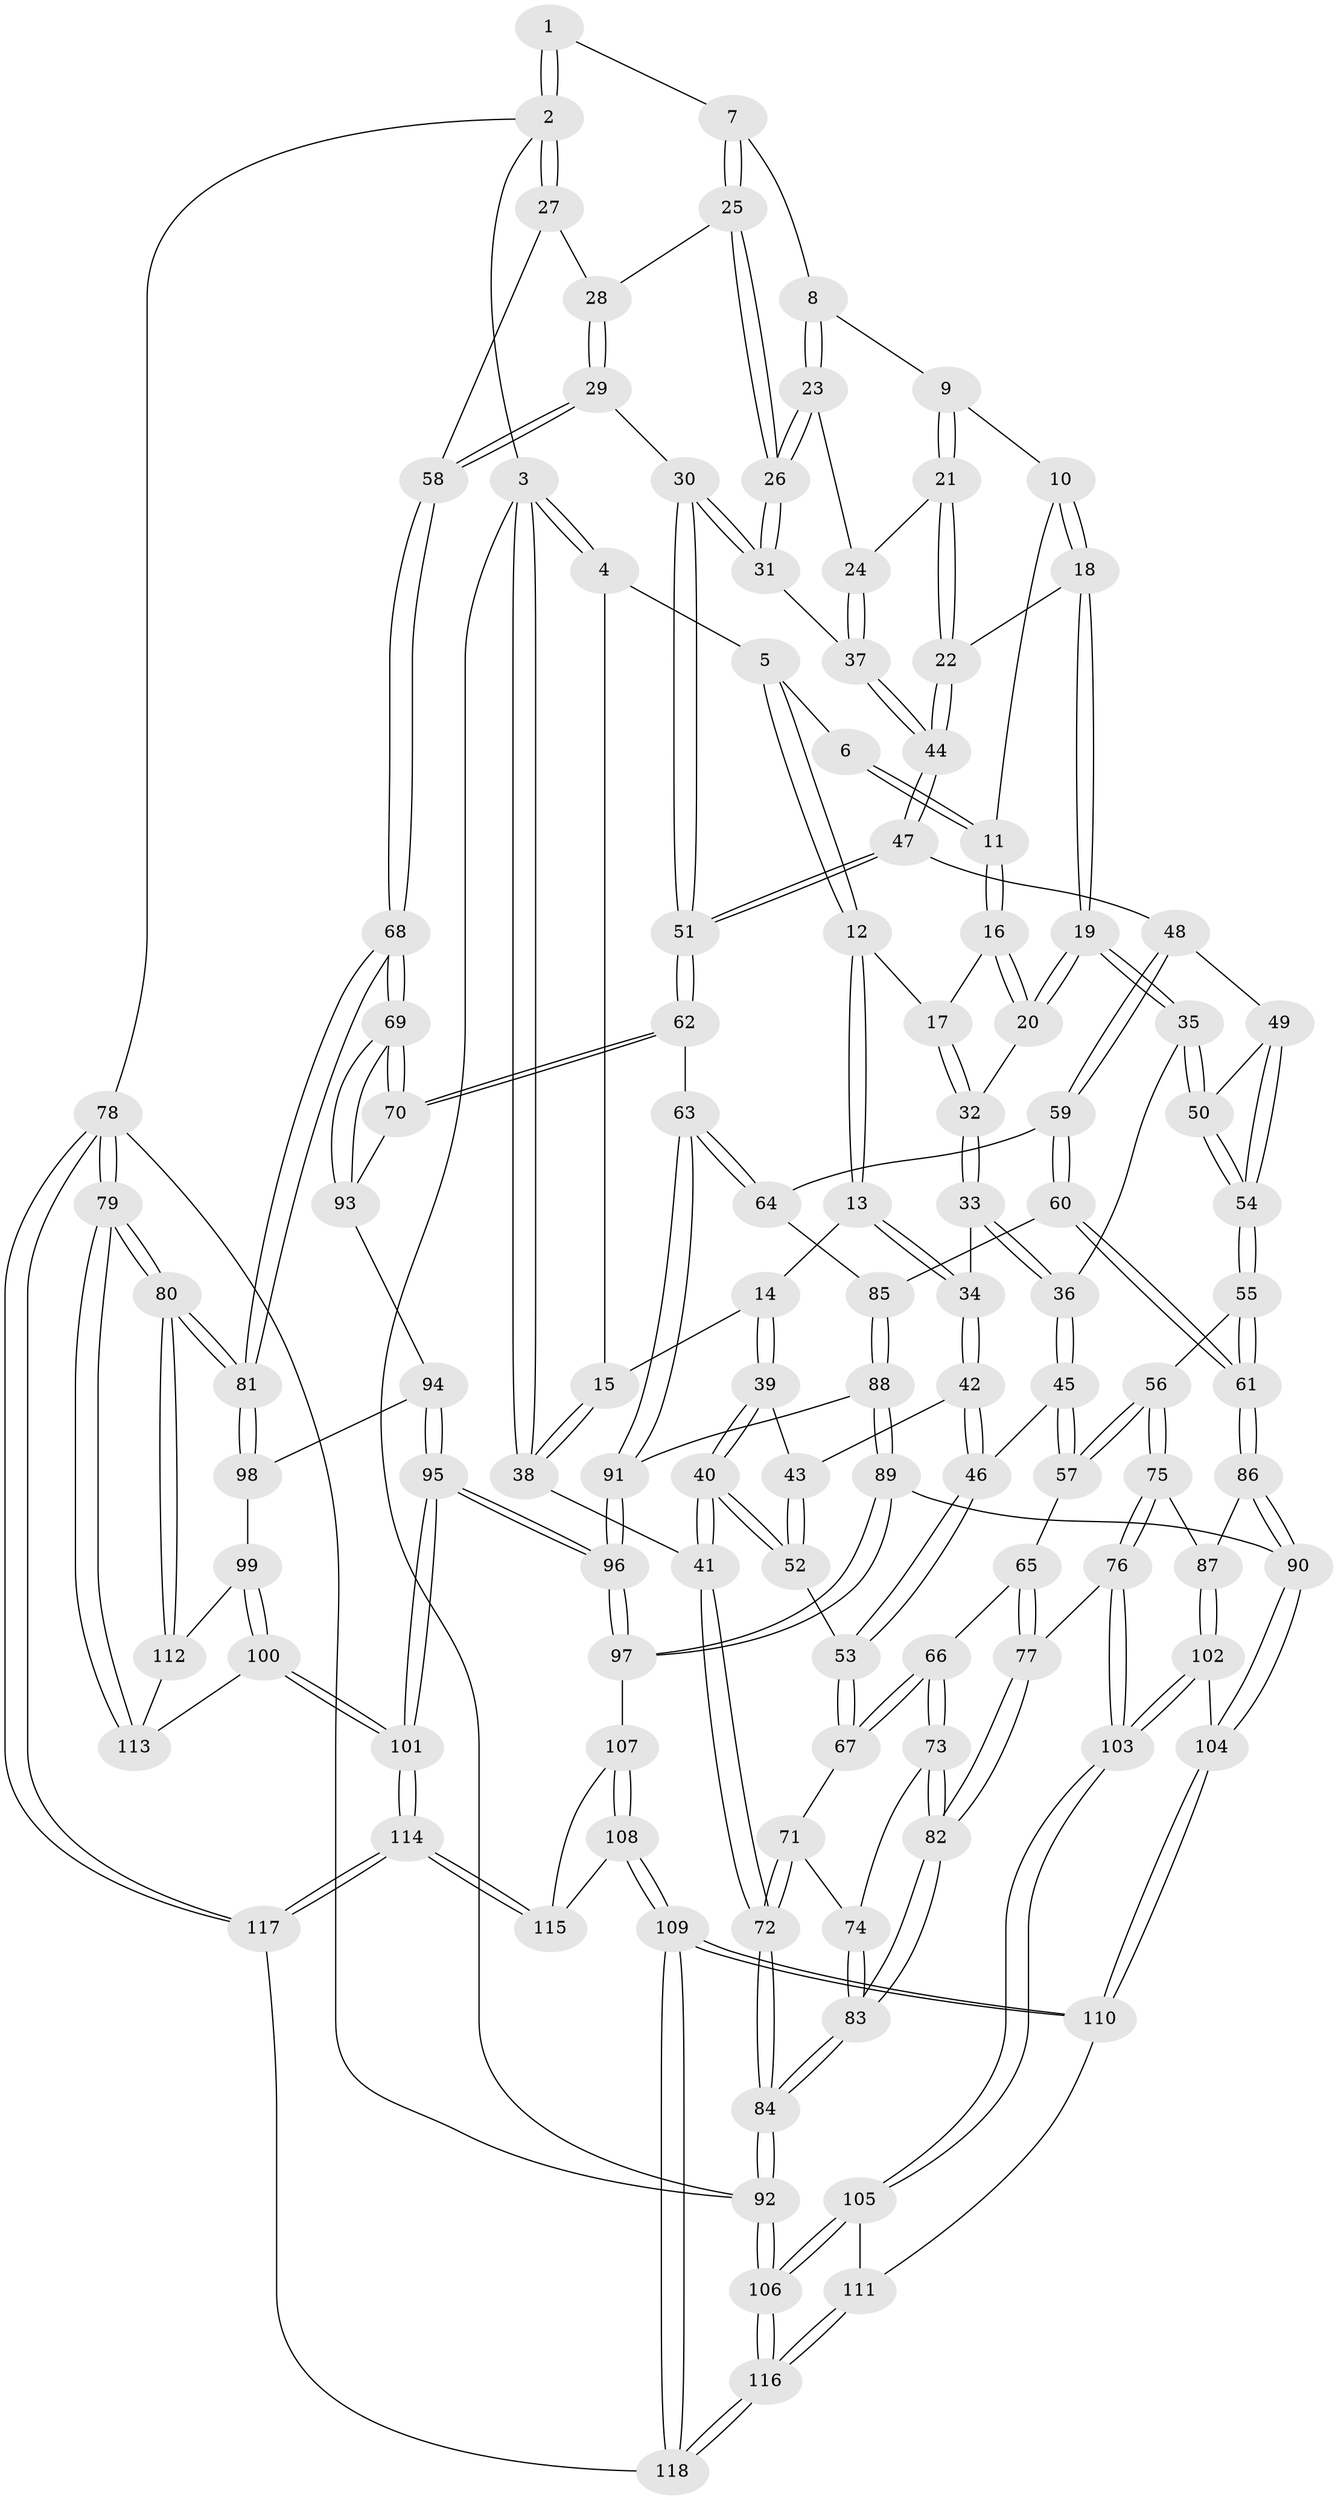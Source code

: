 // coarse degree distribution, {3: 0.647887323943662, 4: 0.15492957746478872, 5: 0.08450704225352113, 2: 0.11267605633802817}
// Generated by graph-tools (version 1.1) at 2025/54/03/04/25 22:54:17]
// undirected, 118 vertices, 292 edges
graph export_dot {
  node [color=gray90,style=filled];
  1 [pos="+0.8522497280048199+0"];
  2 [pos="+1+0"];
  3 [pos="+0+0"];
  4 [pos="+0+0"];
  5 [pos="+0.1571936238305442+0"];
  6 [pos="+0.41559583235054787+0"];
  7 [pos="+0.7480350713652066+0.07307093852397441"];
  8 [pos="+0.6833840621367171+0.10058703915436175"];
  9 [pos="+0.682913852821593+0.10063991573197588"];
  10 [pos="+0.5028230433639389+0.038287493955433606"];
  11 [pos="+0.453260359387957+0"];
  12 [pos="+0.1584807871582682+0"];
  13 [pos="+0.12352873302267516+0.20543026951474636"];
  14 [pos="+0.06398957155306807+0.21701263100738258"];
  15 [pos="+0.04350342956449302+0.21013307680254092"];
  16 [pos="+0.38584825849888565+0.11898174376138372"];
  17 [pos="+0.27655294524920737+0.18364182829219264"];
  18 [pos="+0.5291923221927032+0.23749229335082067"];
  19 [pos="+0.4635947153968537+0.2740564571612554"];
  20 [pos="+0.4160502844992286+0.22123692101180253"];
  21 [pos="+0.5751727026744952+0.22785916869853567"];
  22 [pos="+0.5404695331240177+0.24010218979667236"];
  23 [pos="+0.6872151385285298+0.2357599565118514"];
  24 [pos="+0.6690462820077744+0.23936160588357405"];
  25 [pos="+0.8047224619623031+0.15587065867045669"];
  26 [pos="+0.7433970838390959+0.2560903359716021"];
  27 [pos="+1+0"];
  28 [pos="+0.8051775048665585+0.15601490919708774"];
  29 [pos="+1+0.30636981216378945"];
  30 [pos="+0.8584418826568647+0.40029262958594874"];
  31 [pos="+0.752750855873598+0.2940445582734454"];
  32 [pos="+0.27443131070785154+0.19218912740331723"];
  33 [pos="+0.2576929106065259+0.21906009603689908"];
  34 [pos="+0.1729040642210825+0.23914140870537123"];
  35 [pos="+0.42648742791527045+0.3346776672010042"];
  36 [pos="+0.3466032266715747+0.347538056205332"];
  37 [pos="+0.6551469799237998+0.3412411052969691"];
  38 [pos="+0+0.20810573631805404"];
  39 [pos="+0.04853521689283176+0.29504558240873524"];
  40 [pos="+0+0.4152781147334326"];
  41 [pos="+0+0.4275876339325551"];
  42 [pos="+0.16696618227050747+0.2983144277487333"];
  43 [pos="+0.12221675709065383+0.35315624445023114"];
  44 [pos="+0.6292061361728178+0.3636666379848226"];
  45 [pos="+0.28777583186248035+0.4111012764827403"];
  46 [pos="+0.27232348690598385+0.4073625205365447"];
  47 [pos="+0.6288983230020181+0.39767423815441705"];
  48 [pos="+0.6172253077575085+0.4155217790018375"];
  49 [pos="+0.6008577051346861+0.4141185206584509"];
  50 [pos="+0.4381591661814682+0.3542448327573358"];
  51 [pos="+0.8461902201808436+0.4222905455743926"];
  52 [pos="+0.0938449767591427+0.4436968596982007"];
  53 [pos="+0.09405366434978213+0.4438947163037588"];
  54 [pos="+0.4614792673287215+0.47129537368688196"];
  55 [pos="+0.4572341772966742+0.5238013846660746"];
  56 [pos="+0.3460997469844701+0.5441348901884802"];
  57 [pos="+0.3006573640064781+0.5076484256222457"];
  58 [pos="+1+0.26357925984761604"];
  59 [pos="+0.6196279396028761+0.472283499841671"];
  60 [pos="+0.5214498690226026+0.5590223370304348"];
  61 [pos="+0.5029985152180857+0.5593383927711819"];
  62 [pos="+0.8216083615428966+0.5661604850065296"];
  63 [pos="+0.7797122121523773+0.578843108876663"];
  64 [pos="+0.7080121857838516+0.5450151877087263"];
  65 [pos="+0.23827686743346504+0.5374583667228265"];
  66 [pos="+0.16052250582071192+0.5408606059649818"];
  67 [pos="+0.11340857403114486+0.501163683081609"];
  68 [pos="+1+0.5561387688954376"];
  69 [pos="+1+0.5573638807953103"];
  70 [pos="+0.8275690207402621+0.571260110863538"];
  71 [pos="+0.0733218101347927+0.5530013757049727"];
  72 [pos="+0+0.6717199800471099"];
  73 [pos="+0.15496849140567384+0.5998925459624336"];
  74 [pos="+0.07732172504339704+0.5936613072873451"];
  75 [pos="+0.34225742833235573+0.5930174488897795"];
  76 [pos="+0.23880517416169642+0.7062281055605545"];
  77 [pos="+0.23135464442130707+0.7055730797226513"];
  78 [pos="+1+1"];
  79 [pos="+1+1"];
  80 [pos="+1+0.9885760271300463"];
  81 [pos="+1+0.7268638943424791"];
  82 [pos="+0.15061076224477304+0.7204216031892751"];
  83 [pos="+0.07373168059727463+0.7724032987143864"];
  84 [pos="+0+1"];
  85 [pos="+0.5695456657332792+0.5965190036866732"];
  86 [pos="+0.49717417957001603+0.5783218522389368"];
  87 [pos="+0.423001159188711+0.7103505069247902"];
  88 [pos="+0.6160095521309117+0.6701311154236536"];
  89 [pos="+0.5878316488598424+0.7317348470326798"];
  90 [pos="+0.5474735426404757+0.7368305955888835"];
  91 [pos="+0.7367826198804968+0.6278235127818007"];
  92 [pos="+0+1"];
  93 [pos="+0.8795948895754674+0.6774902724146625"];
  94 [pos="+0.8818978673391651+0.6839194383235327"];
  95 [pos="+0.7496404082604249+0.8505661950113609"];
  96 [pos="+0.7211674209948277+0.8224166617651587"];
  97 [pos="+0.6474898994789292+0.7995284259593669"];
  98 [pos="+0.9090738763199416+0.7076794221291449"];
  99 [pos="+0.9220957959805378+0.7821978599289278"];
  100 [pos="+0.8404031810599102+0.8835352020517534"];
  101 [pos="+0.7693262902341386+0.9009770017913247"];
  102 [pos="+0.4233906148802924+0.7207634096905177"];
  103 [pos="+0.3502895980334841+0.7804358299029568"];
  104 [pos="+0.5097365043200135+0.7508159646767965"];
  105 [pos="+0.34940200088353507+0.8250097111056459"];
  106 [pos="+0.12764900355580244+1"];
  107 [pos="+0.6162918329797653+0.8291557823397389"];
  108 [pos="+0.5478306162136714+0.8874350815593856"];
  109 [pos="+0.5315951168895123+0.8962851883963543"];
  110 [pos="+0.5057293535110092+0.8778383507376956"];
  111 [pos="+0.48487992770939525+0.8799393794866859"];
  112 [pos="+0.9314172400622102+0.789298888404794"];
  113 [pos="+0.9500185102260539+0.9040447816314171"];
  114 [pos="+0.7568705484006555+0.9504694278015078"];
  115 [pos="+0.6231520774458491+0.9003507467285997"];
  116 [pos="+0.18320569688346408+1"];
  117 [pos="+0.7202235062064766+1"];
  118 [pos="+0.6040119813057397+1"];
  1 -- 2;
  1 -- 2;
  1 -- 7;
  2 -- 3;
  2 -- 27;
  2 -- 27;
  2 -- 78;
  3 -- 4;
  3 -- 4;
  3 -- 38;
  3 -- 38;
  3 -- 92;
  4 -- 5;
  4 -- 15;
  5 -- 6;
  5 -- 12;
  5 -- 12;
  6 -- 11;
  6 -- 11;
  7 -- 8;
  7 -- 25;
  7 -- 25;
  8 -- 9;
  8 -- 23;
  8 -- 23;
  9 -- 10;
  9 -- 21;
  9 -- 21;
  10 -- 11;
  10 -- 18;
  10 -- 18;
  11 -- 16;
  11 -- 16;
  12 -- 13;
  12 -- 13;
  12 -- 17;
  13 -- 14;
  13 -- 34;
  13 -- 34;
  14 -- 15;
  14 -- 39;
  14 -- 39;
  15 -- 38;
  15 -- 38;
  16 -- 17;
  16 -- 20;
  16 -- 20;
  17 -- 32;
  17 -- 32;
  18 -- 19;
  18 -- 19;
  18 -- 22;
  19 -- 20;
  19 -- 20;
  19 -- 35;
  19 -- 35;
  20 -- 32;
  21 -- 22;
  21 -- 22;
  21 -- 24;
  22 -- 44;
  22 -- 44;
  23 -- 24;
  23 -- 26;
  23 -- 26;
  24 -- 37;
  24 -- 37;
  25 -- 26;
  25 -- 26;
  25 -- 28;
  26 -- 31;
  26 -- 31;
  27 -- 28;
  27 -- 58;
  28 -- 29;
  28 -- 29;
  29 -- 30;
  29 -- 58;
  29 -- 58;
  30 -- 31;
  30 -- 31;
  30 -- 51;
  30 -- 51;
  31 -- 37;
  32 -- 33;
  32 -- 33;
  33 -- 34;
  33 -- 36;
  33 -- 36;
  34 -- 42;
  34 -- 42;
  35 -- 36;
  35 -- 50;
  35 -- 50;
  36 -- 45;
  36 -- 45;
  37 -- 44;
  37 -- 44;
  38 -- 41;
  39 -- 40;
  39 -- 40;
  39 -- 43;
  40 -- 41;
  40 -- 41;
  40 -- 52;
  40 -- 52;
  41 -- 72;
  41 -- 72;
  42 -- 43;
  42 -- 46;
  42 -- 46;
  43 -- 52;
  43 -- 52;
  44 -- 47;
  44 -- 47;
  45 -- 46;
  45 -- 57;
  45 -- 57;
  46 -- 53;
  46 -- 53;
  47 -- 48;
  47 -- 51;
  47 -- 51;
  48 -- 49;
  48 -- 59;
  48 -- 59;
  49 -- 50;
  49 -- 54;
  49 -- 54;
  50 -- 54;
  50 -- 54;
  51 -- 62;
  51 -- 62;
  52 -- 53;
  53 -- 67;
  53 -- 67;
  54 -- 55;
  54 -- 55;
  55 -- 56;
  55 -- 61;
  55 -- 61;
  56 -- 57;
  56 -- 57;
  56 -- 75;
  56 -- 75;
  57 -- 65;
  58 -- 68;
  58 -- 68;
  59 -- 60;
  59 -- 60;
  59 -- 64;
  60 -- 61;
  60 -- 61;
  60 -- 85;
  61 -- 86;
  61 -- 86;
  62 -- 63;
  62 -- 70;
  62 -- 70;
  63 -- 64;
  63 -- 64;
  63 -- 91;
  63 -- 91;
  64 -- 85;
  65 -- 66;
  65 -- 77;
  65 -- 77;
  66 -- 67;
  66 -- 67;
  66 -- 73;
  66 -- 73;
  67 -- 71;
  68 -- 69;
  68 -- 69;
  68 -- 81;
  68 -- 81;
  69 -- 70;
  69 -- 70;
  69 -- 93;
  69 -- 93;
  70 -- 93;
  71 -- 72;
  71 -- 72;
  71 -- 74;
  72 -- 84;
  72 -- 84;
  73 -- 74;
  73 -- 82;
  73 -- 82;
  74 -- 83;
  74 -- 83;
  75 -- 76;
  75 -- 76;
  75 -- 87;
  76 -- 77;
  76 -- 103;
  76 -- 103;
  77 -- 82;
  77 -- 82;
  78 -- 79;
  78 -- 79;
  78 -- 117;
  78 -- 117;
  78 -- 92;
  79 -- 80;
  79 -- 80;
  79 -- 113;
  79 -- 113;
  80 -- 81;
  80 -- 81;
  80 -- 112;
  80 -- 112;
  81 -- 98;
  81 -- 98;
  82 -- 83;
  82 -- 83;
  83 -- 84;
  83 -- 84;
  84 -- 92;
  84 -- 92;
  85 -- 88;
  85 -- 88;
  86 -- 87;
  86 -- 90;
  86 -- 90;
  87 -- 102;
  87 -- 102;
  88 -- 89;
  88 -- 89;
  88 -- 91;
  89 -- 90;
  89 -- 97;
  89 -- 97;
  90 -- 104;
  90 -- 104;
  91 -- 96;
  91 -- 96;
  92 -- 106;
  92 -- 106;
  93 -- 94;
  94 -- 95;
  94 -- 95;
  94 -- 98;
  95 -- 96;
  95 -- 96;
  95 -- 101;
  95 -- 101;
  96 -- 97;
  96 -- 97;
  97 -- 107;
  98 -- 99;
  99 -- 100;
  99 -- 100;
  99 -- 112;
  100 -- 101;
  100 -- 101;
  100 -- 113;
  101 -- 114;
  101 -- 114;
  102 -- 103;
  102 -- 103;
  102 -- 104;
  103 -- 105;
  103 -- 105;
  104 -- 110;
  104 -- 110;
  105 -- 106;
  105 -- 106;
  105 -- 111;
  106 -- 116;
  106 -- 116;
  107 -- 108;
  107 -- 108;
  107 -- 115;
  108 -- 109;
  108 -- 109;
  108 -- 115;
  109 -- 110;
  109 -- 110;
  109 -- 118;
  109 -- 118;
  110 -- 111;
  111 -- 116;
  111 -- 116;
  112 -- 113;
  114 -- 115;
  114 -- 115;
  114 -- 117;
  114 -- 117;
  116 -- 118;
  116 -- 118;
  117 -- 118;
}
